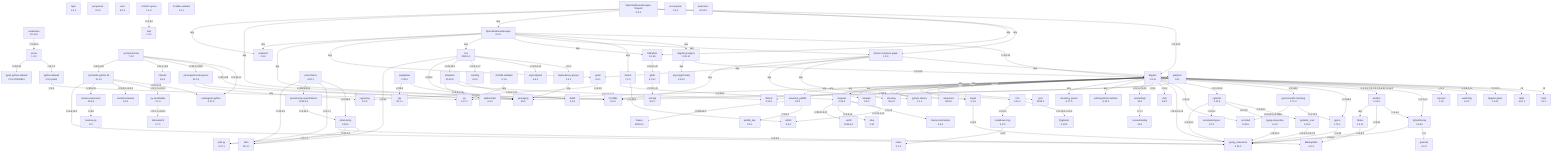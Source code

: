 flowchart TD
    classDef missing stroke-dasharray: 5
    alembic["alembic\n1.16.5"]
    annotated-types["annotated-types\n0.7.0"]
    antlr4-python3-runtime["antlr4-python3-runtime\n4.13.2"]
    argcomplete["argcomplete\n3.6.2"]
    arrow["arrow\n1.3.0"]
    attrs["attrs\n25.3.0"]
    boolean-py["boolean.py\n5.0"]
    certifi["certifi\n2025.8.3"]
    chardet["chardet\n5.2.0"]
    charset-normalizer["charset-normalizer\n3.4.3"]
    click_0["click\n8.3.0"]
    coloredlogs["coloredlogs\n14.0"]
    colorlog["colorlog\n6.9.0"]
    cyclonedx-bom["cyclonedx-bom\n7.1.0"]
    cyclonedx-python-lib["cyclonedx-python-lib\n11.1.0"]
    dagster-pipes["dagster-pipes\n1.9.11"]
    dagster-postgres["dagster-postgres\n0.25.11"]
    dagster["dagster\n1.9.11"]
    defusedxml["defusedxml\n0.7.1"]
    dependency-groups["dependency-groups\n1.3.1"]
    distlib["distlib\n0.4.0"]
    docker-compose-graph["docker-compose-graph\n1.0.0"]
    docker["docker\n7.1.0"]
    docstring-parser["docstring_parser\n0.17.0"]
    filelock["filelock\n3.19.1"]
    fqdn["fqdn\n1.5.1"]
    fsspec["fsspec\n2025.9.0"]
    gitdb["gitdb\n4.0.12"]
    gitpython["GitPython\n3.1.45"]
    graphviz["graphviz\n0.21"]
    greenlet["greenlet\n3.2.4"]
    grpcio-health-checking["grpcio-health-checking\n1.71.2"]
    grpcio["grpcio\n1.75.1"]
    humanfriendly["humanfriendly\n10.0"]
    idna["idna\n3.10"]
    isoduration["isoduration\n20.11.0"]
    jinja2["Jinja2\n3.1.6"]
    jsonpointer["jsonpointer\n3.0.0"]
    jsonschema-specifications["jsonschema-specifications\n2025.9.1"]
    jsonschema["jsonschema\n4.25.1"]
    lark["lark\n1.3.0"]
    license-expression["license-expression\n30.4.4"]
    lxml["lxml\n6.0.2"]
    mako["Mako\n1.3.10"]
    markdown-it-py["markdown-it-py\n4.0.0"]
    markupsafe["MarkupSafe\n3.0.3"]
    mdurl["mdurl\n0.1.2"]
    nox["nox\n2025.5.1"]
    openstudiolandscapes-teleport["OpenStudioLandscapes-Teleport\n0.0.0"]
    openstudiolandscapes["OpenStudioLandscapes\n0.0.0"]
    packageurl-python["packageurl-python\n0.17.5"]
    packaging["packaging\n25.0"]
    pathlib-abc["pathlib_abc\n0.5.1"]
    pip-requirements-parser["pip-requirements-parser\n32.0.1"]
    pip["pip\n25.1.1"]
    pipdeptree["pipdeptree\n2.28.0"]
    platformdirs["platformdirs\n4.4.0"]
    protobuf["protobuf\n5.29.5"]
    psycopg2-binary["psycopg2-binary\n2.9.10"]
    py-serializable["py-serializable\n2.1.0"]
    pydantic-core["pydantic_core\n2.33.2"]
    pydantic["pydantic\n2.11.9"]
    pydot["pydot\n4.0.1"]
    pygments["Pygments\n2.19.2"]
    pyparsing["pyparsing\n3.2.5"]
    python-dateutil["python-dateutil\n2.9.0.post0"]
    python-dotenv["python-dotenv\n1.1.1"]
    pytz["pytz\n2025.2"]
    pyyaml["PyYAML\n6.0.3"]
    referencing["referencing\n0.36.2"]
    requests["requests\n2.32.5"]
    rfc3339-validator["rfc3339-validator\n0.1.4"]
    rfc3986-validator["rfc3986-validator\n0.1.1"]
    rfc3987-syntax["rfc3987-syntax\n1.1.0"]
    rich["rich\n14.1.0"]
    rpds-py["rpds-py\n0.27.1"]
    setuptools["setuptools\n80.9.0"]
    six["six\n1.17.0"]
    smmap["smmap\n5.0.2"]
    snakemd["snakemd\n2.3.0"]
    sortedcontainers["sortedcontainers\n2.4.0"]
    sqlalchemy["SQLAlchemy\n2.0.43"]
    structlog["structlog\n25.4.0"]
    tabulate["tabulate\n0.9.0"]
    tomli["tomli\n2.2.1"]
    toposort["toposort\n1.10"]
    tqdm["tqdm\n4.67.1"]
    types-python-dateutil["types-python-dateutil\n2.9.0.20250822"]
    typing-extensions["typing_extensions\n4.15.0"]
    typing-inspection["typing-inspection\n0.4.2"]
    universal-pathlib["universal_pathlib\n0.3.0"]
    uri-template["uri-template\n1.3.0"]
    urllib3["urllib3\n2.5.0"]
    virtualenv["virtualenv\n20.34.0"]
    watchdog["watchdog\n5.0.3"]
    webcolors["webcolors\n24.11.1"]
    alembic -- ">=1.4.0" --> sqlalchemy
    alembic -- ">=4.12" --> typing-extensions
    alembic -- "any" --> mako
    arrow -- ">=2.7.0" --> python-dateutil
    arrow -- ">=2.8.10" --> types-python-dateutil
    coloredlogs -- ">=7.1" --> humanfriendly
    cyclonedx-bom -- ">=0.11,<2" --> packageurl-python
    cyclonedx-bom -- ">=22,<26" --> packaging
    cyclonedx-bom -- ">=32.0,<33.0" --> pip-requirements-parser
    cyclonedx-bom -- ">=5.1,<6.0" --> chardet
    cyclonedx-bom -- ">=8.0,<12" --> cyclonedx-python-lib
    cyclonedx-python-lib -- ">=0.11,<2" --> packageurl-python
    cyclonedx-python-lib -- ">=2.1.0,<3.0.0" --> py-serializable
    cyclonedx-python-lib -- ">=2.4.0,<3.0.0" --> sortedcontainers
    cyclonedx-python-lib -- ">=30,<31" --> license-expression
    cyclonedx-python-lib -- ">=4.6,<5.0" --> typing-extensions
    dagster -- "<3" --> tomli
    dagster -- "<5" --> tqdm
    dagster -- "==1.9.11" --> dagster-pipes
    dagster -- ">=0.8.3,<6" --> watchdog
    dagster -- ">=1.0" --> toposort
    dagster -- ">=1.0,<3" --> sqlalchemy
    dagster -- ">=1.2.1,!=1.7.0,!=1.6.3,!=1.11.0" --> alembic
    dagster -- ">=1.44.0" --> grpcio
    dagster -- ">=1.44.0" --> grpcio-health-checking
    dagster -- ">=2,<3.0.0" --> pydantic
    dagster -- ">=20.9" --> packaging
    dagster -- ">=4,<6" --> protobuf
    dagster -- ">=4.10.0,<5" --> typing-extensions
    dagster -- ">=5.0" --> click_0
    dagster -- ">=5.1" --> pyyaml
    dagster -- ">=6.1,<=14.0" --> coloredlogs
    dagster -- "any" --> antlr4-python3-runtime
    dagster -- "any" --> docstring-parser
    dagster -- "any" --> filelock
    dagster -- "any" --> jinja2
    dagster -- "any" --> python-dotenv
    dagster -- "any" --> pytz
    dagster -- "any" --> requests
    dagster -- "any" --> rich
    dagster -- "any" --> setuptools
    dagster -- "any" --> six
    dagster -- "any" --> structlog
    dagster -- "any" --> tabulate
    dagster -- "any" --> universal-pathlib
    dagster-postgres -- "==1.9.11" --> dagster
    dagster-postgres -- "any" --> psycopg2-binary
    dependency-groups -- "any" --> packaging
    docker -- ">=1.26.0" --> urllib3
    docker -- ">=2.26.0" --> requests
    docker-compose-graph -- "any" --> graphviz
    docker-compose-graph -- "any" --> jinja2
    docker-compose-graph -- "any" --> pydot
    docker-compose-graph -- "any" --> python-dotenv
    docker-compose-graph -- "any" --> pyyaml
    gitdb -- ">=3.0.1,<6" --> smmap
    gitpython -- ">=4.0.1,<5" --> gitdb
    grpcio -- "~=4.12" --> typing-extensions
    grpcio-health-checking -- ">=1.71.2" --> grpcio
    grpcio-health-checking -- ">=5.26.1,<6.0dev" --> protobuf
    isoduration -- ">=0.15.0" --> arrow
    jinja2 -- ">=2.0" --> markupsafe
    jsonschema -- ">=0.28.4" --> referencing
    jsonschema -- ">=0.7.1" --> rpds-py
    jsonschema -- ">=2023.03.6" --> jsonschema-specifications
    jsonschema -- ">=22.2.0" --> attrs
    jsonschema-specifications -- ">=0.31.0" --> referencing
    license-expression -- ">=4.0" --> boolean-py
    mako -- ">=0.9.2" --> markupsafe
    markdown-it-py -- "~=0.1" --> mdurl
    nox -- ">=1.1" --> dependency-groups
    nox -- ">=1.9.4,<4" --> argcomplete
    nox -- ">=2.6.1,<7" --> colorlog
    nox -- ">=20.14.1" --> virtualenv
    nox -- ">=20.9" --> packaging
    nox -- ">=23.1" --> attrs
    openstudiolandscapes -- "==1.9.11" --> dagster
    openstudiolandscapes -- "any" --> dagster-postgres
    openstudiolandscapes -- "any" --> docker
    openstudiolandscapes -- "any" --> docker-compose-graph
    openstudiolandscapes -- "any" --> gitpython
    openstudiolandscapes -- "any" --> nox
    openstudiolandscapes -- "any" --> pydot
    openstudiolandscapes -- "any" --> pyyaml
    openstudiolandscapes -- "any" --> snakemd
    openstudiolandscapes-teleport -- "==1.9.11" --> dagster
    openstudiolandscapes-teleport -- "any" --> docker-compose-graph
    openstudiolandscapes-teleport -- "any" --> gitpython
    openstudiolandscapes-teleport -- "any" --> openstudiolandscapes
    openstudiolandscapes-teleport -- "any" --> pyyaml
    openstudiolandscapes-teleport -- "any" --> snakemd
    pip-requirements-parser -- "any" --> packaging
    pip-requirements-parser -- "any" --> pyparsing
    pipdeptree -- ">=24.1" --> packaging
    pipdeptree -- ">=24.2" --> pip
    py-serializable -- ">=0.7.1,<0.8.0" --> defusedxml
    pydantic -- "==2.33.2" --> pydantic-core
    pydantic -- ">=0.4.0" --> typing-inspection
    pydantic -- ">=0.6.0" --> annotated-types
    pydantic -- ">=4.12.2" --> typing-extensions
    pydantic-core -- ">=4.6.0,!=4.7.0" --> typing-extensions
    pydot -- ">=3.1.0" --> pyparsing
    python-dateutil -- ">=1.5" --> six
    referencing -- ">=0.7.0" --> rpds-py
    referencing -- ">=22.2.0" --> attrs
    referencing -- ">=4.4.0" --> typing-extensions
    requests -- ">=1.21.1,<3" --> urllib3
    requests -- ">=2,<4" --> charset-normalizer
    requests -- ">=2.5,<4" --> idna
    requests -- ">=2017.4.17" --> certifi
    rfc3339-validator -- "any" --> six
    rfc3987-syntax -- ">=1.2.2" --> lark
    rich -- ">=2.13.0,<3.0.0" --> pygments
    rich -- ">=2.2.0" --> markdown-it-py
    sqlalchemy -- ">=1" --> greenlet
    sqlalchemy -- ">=4.6.0" --> typing-extensions
    typing-inspection -- ">=4.12.0" --> typing-extensions
    universal-pathlib -- "==0.5.1" --> pathlib-abc
    universal-pathlib -- ">=2024.5.0" --> fsspec
    virtualenv -- ">=0.3.7,<1" --> distlib
    virtualenv -- ">=3.12.2,<4" --> filelock
    virtualenv -- ">=3.9.1,<5" --> platformdirs